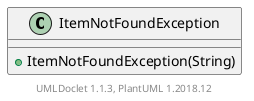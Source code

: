 @startuml

    class ItemNotFoundException {
        +ItemNotFoundException(String)
    }


    center footer UMLDoclet 1.1.3, PlantUML 1.2018.12
@enduml
